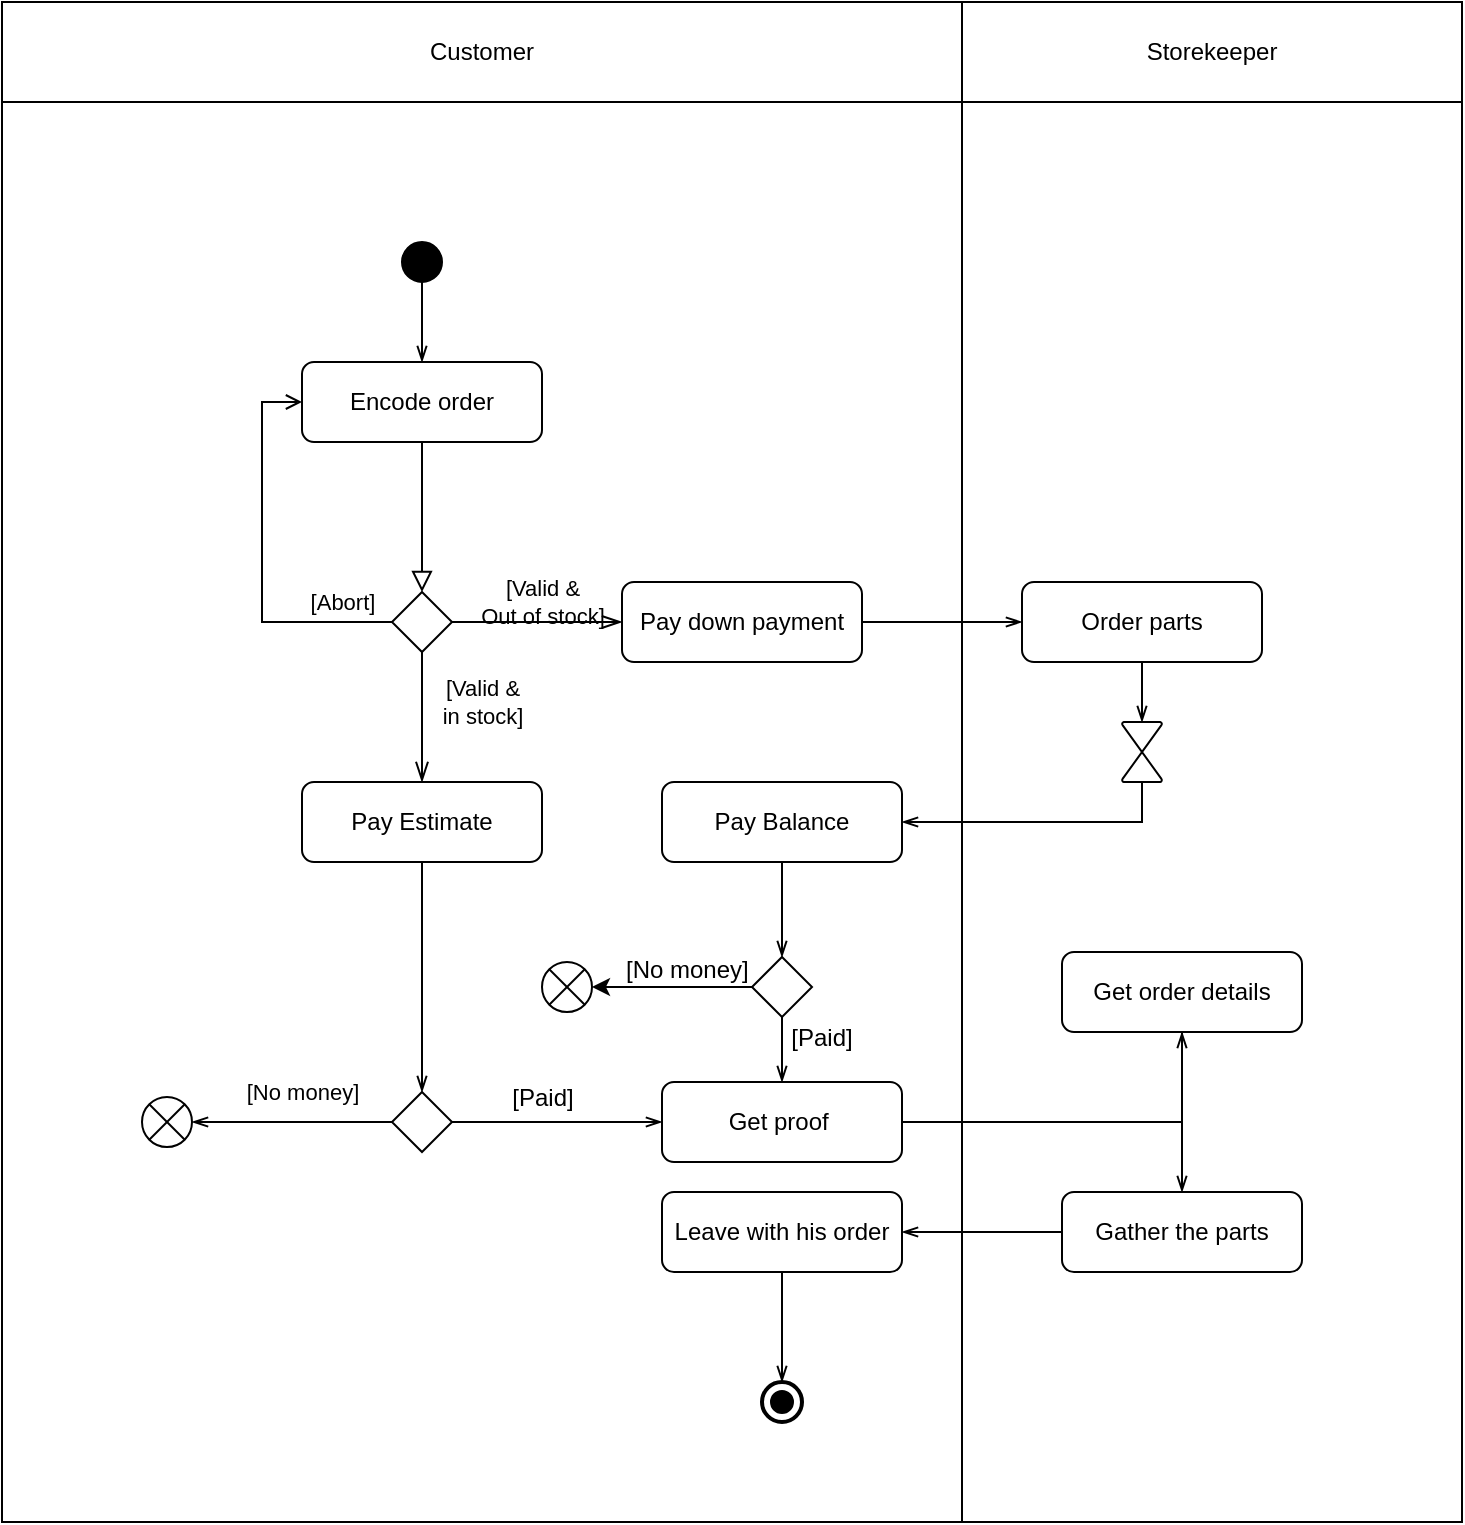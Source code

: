 <mxfile version="12.7.2" type="google"><diagram id="C5RBs43oDa-KdzZeNtuy" name="Page-1"><mxGraphModel dx="852" dy="1511" grid="1" gridSize="10" guides="1" tooltips="1" connect="1" arrows="1" fold="1" page="1" pageScale="1" pageWidth="827" pageHeight="1169" math="0" shadow="0"><root><mxCell id="WIyWlLk6GJQsqaUBKTNV-0"/><mxCell id="WIyWlLk6GJQsqaUBKTNV-1" parent="WIyWlLk6GJQsqaUBKTNV-0"/><mxCell id="ryj5Ijl1PVgGHXqC9qaB-40" value="" style="rounded=0;whiteSpace=wrap;html=1;shadow=0;fillColor=#ffffff;gradientColor=none;" parent="WIyWlLk6GJQsqaUBKTNV-1" vertex="1"><mxGeometry x="10" y="-100" width="730" height="760" as="geometry"/></mxCell><mxCell id="ryj5Ijl1PVgGHXqC9qaB-42" value="" style="rounded=0;whiteSpace=wrap;html=1;shadow=0;fillColor=#ffffff;gradientColor=none;" parent="WIyWlLk6GJQsqaUBKTNV-1" vertex="1"><mxGeometry x="490" y="-100" width="250" height="760" as="geometry"/></mxCell><mxCell id="ryj5Ijl1PVgGHXqC9qaB-41" value="" style="rounded=0;whiteSpace=wrap;html=1;shadow=0;fillColor=#ffffff;gradientColor=none;" parent="WIyWlLk6GJQsqaUBKTNV-1" vertex="1"><mxGeometry x="10" y="-100" width="480" height="760" as="geometry"/></mxCell><mxCell id="WIyWlLk6GJQsqaUBKTNV-2" value="" style="rounded=0;html=1;jettySize=auto;orthogonalLoop=1;fontSize=11;endArrow=block;endFill=0;endSize=8;strokeWidth=1;shadow=0;labelBackgroundColor=none;edgeStyle=orthogonalEdgeStyle;" parent="WIyWlLk6GJQsqaUBKTNV-1" source="WIyWlLk6GJQsqaUBKTNV-3" target="WIyWlLk6GJQsqaUBKTNV-6" edge="1"><mxGeometry relative="1" as="geometry"/></mxCell><mxCell id="WIyWlLk6GJQsqaUBKTNV-3" value="Encode order" style="rounded=1;whiteSpace=wrap;html=1;fontSize=12;glass=0;strokeWidth=1;shadow=0;" parent="WIyWlLk6GJQsqaUBKTNV-1" vertex="1"><mxGeometry x="160" y="80" width="120" height="40" as="geometry"/></mxCell><mxCell id="WIyWlLk6GJQsqaUBKTNV-4" value="[Valid &amp;amp; &lt;br&gt;in stock]" style="rounded=0;html=1;jettySize=auto;orthogonalLoop=1;fontSize=11;endArrow=openThin;endFill=0;endSize=8;strokeWidth=1;shadow=0;labelBackgroundColor=none;edgeStyle=orthogonalEdgeStyle;" parent="WIyWlLk6GJQsqaUBKTNV-1" source="WIyWlLk6GJQsqaUBKTNV-6" edge="1"><mxGeometry x="-0.231" y="30" relative="1" as="geometry"><mxPoint as="offset"/><mxPoint x="220" y="290" as="targetPoint"/></mxGeometry></mxCell><mxCell id="WIyWlLk6GJQsqaUBKTNV-5" value="&lt;div&gt;[Valid &amp;amp; &lt;br&gt;&lt;/div&gt;&lt;div&gt;Out of stock]&lt;/div&gt;" style="edgeStyle=orthogonalEdgeStyle;rounded=0;html=1;jettySize=auto;orthogonalLoop=1;fontSize=11;endArrow=openThin;endFill=0;endSize=8;strokeWidth=1;shadow=0;labelBackgroundColor=none;" parent="WIyWlLk6GJQsqaUBKTNV-1" source="WIyWlLk6GJQsqaUBKTNV-6" target="WIyWlLk6GJQsqaUBKTNV-7" edge="1"><mxGeometry x="0.059" y="10" relative="1" as="geometry"><mxPoint as="offset"/></mxGeometry></mxCell><mxCell id="ryj5Ijl1PVgGHXqC9qaB-7" value="[Abort]" style="edgeStyle=orthogonalEdgeStyle;rounded=0;orthogonalLoop=1;jettySize=auto;html=1;endArrow=open;endFill=0;entryX=0;entryY=0.5;entryDx=0;entryDy=0;" parent="WIyWlLk6GJQsqaUBKTNV-1" source="WIyWlLk6GJQsqaUBKTNV-6" target="WIyWlLk6GJQsqaUBKTNV-3" edge="1"><mxGeometry x="-0.744" y="-10" relative="1" as="geometry"><mxPoint x="100" y="90" as="targetPoint"/><Array as="points"><mxPoint x="140" y="210"/><mxPoint x="140" y="100"/></Array><mxPoint as="offset"/></mxGeometry></mxCell><mxCell id="WIyWlLk6GJQsqaUBKTNV-6" value="" style="rhombus;whiteSpace=wrap;html=1;shadow=0;fontFamily=Helvetica;fontSize=12;align=center;strokeWidth=1;spacing=6;spacingTop=-4;" parent="WIyWlLk6GJQsqaUBKTNV-1" vertex="1"><mxGeometry x="205" y="195" width="30" height="30" as="geometry"/></mxCell><mxCell id="ryj5Ijl1PVgGHXqC9qaB-16" value="" style="edgeStyle=orthogonalEdgeStyle;rounded=0;orthogonalLoop=1;jettySize=auto;html=1;endArrow=openThin;endFill=0;" parent="WIyWlLk6GJQsqaUBKTNV-1" source="WIyWlLk6GJQsqaUBKTNV-7" target="ryj5Ijl1PVgGHXqC9qaB-15" edge="1"><mxGeometry relative="1" as="geometry"/></mxCell><mxCell id="WIyWlLk6GJQsqaUBKTNV-7" value="Pay down payment" style="rounded=1;whiteSpace=wrap;html=1;fontSize=12;glass=0;strokeWidth=1;shadow=0;" parent="WIyWlLk6GJQsqaUBKTNV-1" vertex="1"><mxGeometry x="320" y="190" width="120" height="40" as="geometry"/></mxCell><mxCell id="ryj5Ijl1PVgGHXqC9qaB-18" value="" style="edgeStyle=orthogonalEdgeStyle;rounded=0;orthogonalLoop=1;jettySize=auto;html=1;endArrow=openThin;endFill=0;" parent="WIyWlLk6GJQsqaUBKTNV-1" source="ryj5Ijl1PVgGHXqC9qaB-19" edge="1"><mxGeometry relative="1" as="geometry"><mxPoint x="580" y="280" as="targetPoint"/></mxGeometry></mxCell><mxCell id="ryj5Ijl1PVgGHXqC9qaB-15" value="Order parts" style="rounded=1;whiteSpace=wrap;html=1;fontSize=12;glass=0;strokeWidth=1;shadow=0;" parent="WIyWlLk6GJQsqaUBKTNV-1" vertex="1"><mxGeometry x="520" y="190" width="120" height="40" as="geometry"/></mxCell><mxCell id="ryj5Ijl1PVgGHXqC9qaB-11" value="[No money]" style="edgeStyle=orthogonalEdgeStyle;rounded=0;orthogonalLoop=1;jettySize=auto;html=1;endArrow=openThin;endFill=0;entryX=1;entryY=0.5;entryDx=0;entryDy=0;" parent="WIyWlLk6GJQsqaUBKTNV-1" source="WIyWlLk6GJQsqaUBKTNV-10" target="ryj5Ijl1PVgGHXqC9qaB-12" edge="1"><mxGeometry x="-0.1" y="-15" relative="1" as="geometry"><mxPoint x="110" y="375" as="targetPoint"/><mxPoint as="offset"/></mxGeometry></mxCell><mxCell id="ryj5Ijl1PVgGHXqC9qaB-14" value="" style="edgeStyle=orthogonalEdgeStyle;rounded=0;orthogonalLoop=1;jettySize=auto;html=1;endArrow=openThin;endFill=0;exitX=0.5;exitY=1;exitDx=0;exitDy=0;entryX=0.5;entryY=0;entryDx=0;entryDy=0;" parent="WIyWlLk6GJQsqaUBKTNV-1" source="WIyWlLk6GJQsqaUBKTNV-11" target="WIyWlLk6GJQsqaUBKTNV-10" edge="1"><mxGeometry relative="1" as="geometry"><mxPoint x="250" y="360" as="targetPoint"/><Array as="points"/></mxGeometry></mxCell><mxCell id="ryj5Ijl1PVgGHXqC9qaB-26" value="" style="edgeStyle=orthogonalEdgeStyle;rounded=0;orthogonalLoop=1;jettySize=auto;html=1;endArrow=openThin;endFill=0;entryX=0;entryY=0.5;entryDx=0;entryDy=0;" parent="WIyWlLk6GJQsqaUBKTNV-1" source="WIyWlLk6GJQsqaUBKTNV-10" target="ryj5Ijl1PVgGHXqC9qaB-23" edge="1"><mxGeometry relative="1" as="geometry"><mxPoint x="315" y="395" as="targetPoint"/></mxGeometry></mxCell><mxCell id="ryj5Ijl1PVgGHXqC9qaB-27" value="[Paid]" style="text;html=1;align=center;verticalAlign=middle;resizable=0;points=[];labelBackgroundColor=#ffffff;" parent="ryj5Ijl1PVgGHXqC9qaB-26" vertex="1" connectable="0"><mxGeometry x="-0.219" relative="1" as="geometry"><mxPoint x="4" y="-12.5" as="offset"/></mxGeometry></mxCell><mxCell id="WIyWlLk6GJQsqaUBKTNV-10" value="" style="rhombus;whiteSpace=wrap;html=1;shadow=0;fontFamily=Helvetica;fontSize=12;align=center;strokeWidth=1;spacing=6;spacingTop=-4;" parent="WIyWlLk6GJQsqaUBKTNV-1" vertex="1"><mxGeometry x="205" y="445" width="30" height="30" as="geometry"/></mxCell><mxCell id="WIyWlLk6GJQsqaUBKTNV-11" value="Pay Estimate" style="rounded=1;whiteSpace=wrap;html=1;fontSize=12;glass=0;strokeWidth=1;shadow=0;" parent="WIyWlLk6GJQsqaUBKTNV-1" vertex="1"><mxGeometry x="160" y="290" width="120" height="40" as="geometry"/></mxCell><mxCell id="ryj5Ijl1PVgGHXqC9qaB-24" value="" style="edgeStyle=orthogonalEdgeStyle;rounded=0;orthogonalLoop=1;jettySize=auto;html=1;endArrow=openThin;endFill=0;entryX=0.5;entryY=0;entryDx=0;entryDy=0;" parent="WIyWlLk6GJQsqaUBKTNV-1" source="dDleED52sYSjyIO_wDnu-4" target="ryj5Ijl1PVgGHXqC9qaB-23" edge="1"><mxGeometry relative="1" as="geometry"><mxPoint x="400" y="380" as="targetPoint"/></mxGeometry></mxCell><mxCell id="WIyWlLk6GJQsqaUBKTNV-12" value="Pay Balance" style="rounded=1;whiteSpace=wrap;html=1;fontSize=12;glass=0;strokeWidth=1;shadow=0;" parent="WIyWlLk6GJQsqaUBKTNV-1" vertex="1"><mxGeometry x="340" y="290" width="120" height="40" as="geometry"/></mxCell><mxCell id="ryj5Ijl1PVgGHXqC9qaB-30" value="" style="edgeStyle=orthogonalEdgeStyle;rounded=0;orthogonalLoop=1;jettySize=auto;html=1;endArrow=openThin;endFill=0;" parent="WIyWlLk6GJQsqaUBKTNV-1" source="ryj5Ijl1PVgGHXqC9qaB-23" target="ryj5Ijl1PVgGHXqC9qaB-29" edge="1"><mxGeometry relative="1" as="geometry"/></mxCell><mxCell id="ryj5Ijl1PVgGHXqC9qaB-23" value="Get proof&amp;nbsp;" style="rounded=1;whiteSpace=wrap;html=1;fontSize=12;glass=0;strokeWidth=1;shadow=0;" parent="WIyWlLk6GJQsqaUBKTNV-1" vertex="1"><mxGeometry x="340" y="440" width="120" height="40" as="geometry"/></mxCell><mxCell id="ryj5Ijl1PVgGHXqC9qaB-32" value="" style="edgeStyle=orthogonalEdgeStyle;rounded=0;orthogonalLoop=1;jettySize=auto;html=1;endArrow=openThin;endFill=0;" parent="WIyWlLk6GJQsqaUBKTNV-1" source="ryj5Ijl1PVgGHXqC9qaB-29" target="ryj5Ijl1PVgGHXqC9qaB-31" edge="1"><mxGeometry relative="1" as="geometry"/></mxCell><mxCell id="ryj5Ijl1PVgGHXqC9qaB-29" value="Get order details" style="rounded=1;whiteSpace=wrap;html=1;fontSize=12;glass=0;strokeWidth=1;shadow=0;" parent="WIyWlLk6GJQsqaUBKTNV-1" vertex="1"><mxGeometry x="540" y="375" width="120" height="40" as="geometry"/></mxCell><mxCell id="ryj5Ijl1PVgGHXqC9qaB-34" value="" style="edgeStyle=orthogonalEdgeStyle;rounded=0;orthogonalLoop=1;jettySize=auto;html=1;endArrow=openThin;endFill=0;" parent="WIyWlLk6GJQsqaUBKTNV-1" source="ryj5Ijl1PVgGHXqC9qaB-31" target="ryj5Ijl1PVgGHXqC9qaB-33" edge="1"><mxGeometry relative="1" as="geometry"/></mxCell><mxCell id="ryj5Ijl1PVgGHXqC9qaB-31" value="Gather the parts" style="rounded=1;whiteSpace=wrap;html=1;fontSize=12;glass=0;strokeWidth=1;shadow=0;" parent="WIyWlLk6GJQsqaUBKTNV-1" vertex="1"><mxGeometry x="540" y="495" width="120" height="40" as="geometry"/></mxCell><mxCell id="ryj5Ijl1PVgGHXqC9qaB-36" value="" style="edgeStyle=orthogonalEdgeStyle;rounded=0;orthogonalLoop=1;jettySize=auto;html=1;endArrow=openThin;endFill=0;" parent="WIyWlLk6GJQsqaUBKTNV-1" source="ryj5Ijl1PVgGHXqC9qaB-33" edge="1"><mxGeometry relative="1" as="geometry"><mxPoint x="400" y="590" as="targetPoint"/></mxGeometry></mxCell><mxCell id="ryj5Ijl1PVgGHXqC9qaB-33" value="Leave with his order" style="rounded=1;whiteSpace=wrap;html=1;fontSize=12;glass=0;strokeWidth=1;shadow=0;" parent="WIyWlLk6GJQsqaUBKTNV-1" vertex="1"><mxGeometry x="340" y="495" width="120" height="40" as="geometry"/></mxCell><mxCell id="ryj5Ijl1PVgGHXqC9qaB-37" value="" style="edgeStyle=orthogonalEdgeStyle;rounded=0;orthogonalLoop=1;jettySize=auto;html=1;endArrow=openThin;endFill=0;" parent="WIyWlLk6GJQsqaUBKTNV-1" source="ryj5Ijl1PVgGHXqC9qaB-1" target="WIyWlLk6GJQsqaUBKTNV-3" edge="1"><mxGeometry relative="1" as="geometry"/></mxCell><mxCell id="ryj5Ijl1PVgGHXqC9qaB-1" value="" style="verticalLabelPosition=bottom;verticalAlign=top;html=1;shape=mxgraph.flowchart.on-page_reference;shadow=0;gradientColor=none;fillColor=#000000;" parent="WIyWlLk6GJQsqaUBKTNV-1" vertex="1"><mxGeometry x="210" y="20" width="20" height="20" as="geometry"/></mxCell><mxCell id="ryj5Ijl1PVgGHXqC9qaB-12" value="" style="shape=sumEllipse;perimeter=ellipsePerimeter;whiteSpace=wrap;html=1;backgroundOutline=1;shadow=0;fillColor=#FFFFFF;gradientColor=#ffffff;" parent="WIyWlLk6GJQsqaUBKTNV-1" vertex="1"><mxGeometry x="80" y="447.5" width="25" height="25" as="geometry"/></mxCell><mxCell id="ryj5Ijl1PVgGHXqC9qaB-21" value="" style="edgeStyle=orthogonalEdgeStyle;rounded=0;orthogonalLoop=1;jettySize=auto;html=1;endArrow=openThin;endFill=0;entryX=1;entryY=0.5;entryDx=0;entryDy=0;exitX=0.5;exitY=1;exitDx=0;exitDy=0;exitPerimeter=0;" parent="WIyWlLk6GJQsqaUBKTNV-1" source="ryj5Ijl1PVgGHXqC9qaB-19" target="WIyWlLk6GJQsqaUBKTNV-12" edge="1"><mxGeometry relative="1" as="geometry"><mxPoint x="580" y="390" as="targetPoint"/></mxGeometry></mxCell><mxCell id="ryj5Ijl1PVgGHXqC9qaB-19" value="" style="verticalLabelPosition=bottom;verticalAlign=top;html=1;shape=mxgraph.flowchart.collate;shadow=0;fillColor=#FFFFFF;gradientColor=#ffffff;" parent="WIyWlLk6GJQsqaUBKTNV-1" vertex="1"><mxGeometry x="570" y="260" width="20" height="30" as="geometry"/></mxCell><mxCell id="ryj5Ijl1PVgGHXqC9qaB-22" value="" style="edgeStyle=orthogonalEdgeStyle;rounded=0;orthogonalLoop=1;jettySize=auto;html=1;endArrow=openThin;endFill=0;" parent="WIyWlLk6GJQsqaUBKTNV-1" source="ryj5Ijl1PVgGHXqC9qaB-15" target="ryj5Ijl1PVgGHXqC9qaB-19" edge="1"><mxGeometry relative="1" as="geometry"><mxPoint x="580" y="230" as="sourcePoint"/><mxPoint x="580" y="280" as="targetPoint"/></mxGeometry></mxCell><mxCell id="ryj5Ijl1PVgGHXqC9qaB-38" value="" style="strokeWidth=2;html=1;shape=mxgraph.flowchart.start_2;whiteSpace=wrap;shadow=0;fillColor=#FFFFFF;gradientColor=#ffffff;" parent="WIyWlLk6GJQsqaUBKTNV-1" vertex="1"><mxGeometry x="390" y="590" width="20" height="20" as="geometry"/></mxCell><mxCell id="ryj5Ijl1PVgGHXqC9qaB-39" value="" style="strokeWidth=2;html=1;shape=mxgraph.flowchart.start_2;whiteSpace=wrap;shadow=0;fillColor=#000000;gradientColor=none;" parent="WIyWlLk6GJQsqaUBKTNV-1" vertex="1"><mxGeometry x="395" y="595" width="10" height="10" as="geometry"/></mxCell><mxCell id="ryj5Ijl1PVgGHXqC9qaB-43" value="Customer" style="rounded=0;whiteSpace=wrap;html=1;shadow=0;fillColor=#ffffff;gradientColor=none;" parent="WIyWlLk6GJQsqaUBKTNV-1" vertex="1"><mxGeometry x="10" y="-100" width="480" height="50" as="geometry"/></mxCell><mxCell id="ryj5Ijl1PVgGHXqC9qaB-44" value="Storekeeper" style="rounded=0;whiteSpace=wrap;html=1;shadow=0;fillColor=#ffffff;gradientColor=none;" parent="WIyWlLk6GJQsqaUBKTNV-1" vertex="1"><mxGeometry x="490" y="-100" width="250" height="50" as="geometry"/></mxCell><mxCell id="dDleED52sYSjyIO_wDnu-3" value="[Paid]" style="text;html=1;strokeColor=none;fillColor=none;align=center;verticalAlign=middle;whiteSpace=wrap;rounded=0;" vertex="1" parent="WIyWlLk6GJQsqaUBKTNV-1"><mxGeometry x="400" y="407.5" width="40" height="20" as="geometry"/></mxCell><mxCell id="dDleED52sYSjyIO_wDnu-9" value="" style="edgeStyle=orthogonalEdgeStyle;rounded=0;orthogonalLoop=1;jettySize=auto;html=1;entryX=1;entryY=0.5;entryDx=0;entryDy=0;" edge="1" parent="WIyWlLk6GJQsqaUBKTNV-1" source="dDleED52sYSjyIO_wDnu-4" target="dDleED52sYSjyIO_wDnu-10"><mxGeometry relative="1" as="geometry"><mxPoint x="260" y="395" as="targetPoint"/></mxGeometry></mxCell><mxCell id="dDleED52sYSjyIO_wDnu-4" value="" style="rhombus;whiteSpace=wrap;html=1;shadow=0;fontFamily=Helvetica;fontSize=12;align=center;strokeWidth=1;spacing=6;spacingTop=-4;" vertex="1" parent="WIyWlLk6GJQsqaUBKTNV-1"><mxGeometry x="385" y="377.5" width="30" height="30" as="geometry"/></mxCell><mxCell id="dDleED52sYSjyIO_wDnu-5" value="" style="edgeStyle=orthogonalEdgeStyle;rounded=0;orthogonalLoop=1;jettySize=auto;html=1;endArrow=openThin;endFill=0;" edge="1" parent="WIyWlLk6GJQsqaUBKTNV-1" source="WIyWlLk6GJQsqaUBKTNV-12" target="dDleED52sYSjyIO_wDnu-4"><mxGeometry relative="1" as="geometry"><mxPoint x="400" y="330" as="sourcePoint"/><mxPoint x="400" y="380" as="targetPoint"/></mxGeometry></mxCell><mxCell id="dDleED52sYSjyIO_wDnu-10" value="" style="shape=sumEllipse;perimeter=ellipsePerimeter;whiteSpace=wrap;html=1;backgroundOutline=1;shadow=0;fillColor=#FFFFFF;gradientColor=#ffffff;" vertex="1" parent="WIyWlLk6GJQsqaUBKTNV-1"><mxGeometry x="280" y="380" width="25" height="25" as="geometry"/></mxCell><mxCell id="dDleED52sYSjyIO_wDnu-11" value="[No money]" style="text;html=1;" vertex="1" parent="WIyWlLk6GJQsqaUBKTNV-1"><mxGeometry x="320" y="370" width="90" height="30" as="geometry"/></mxCell></root></mxGraphModel></diagram></mxfile>